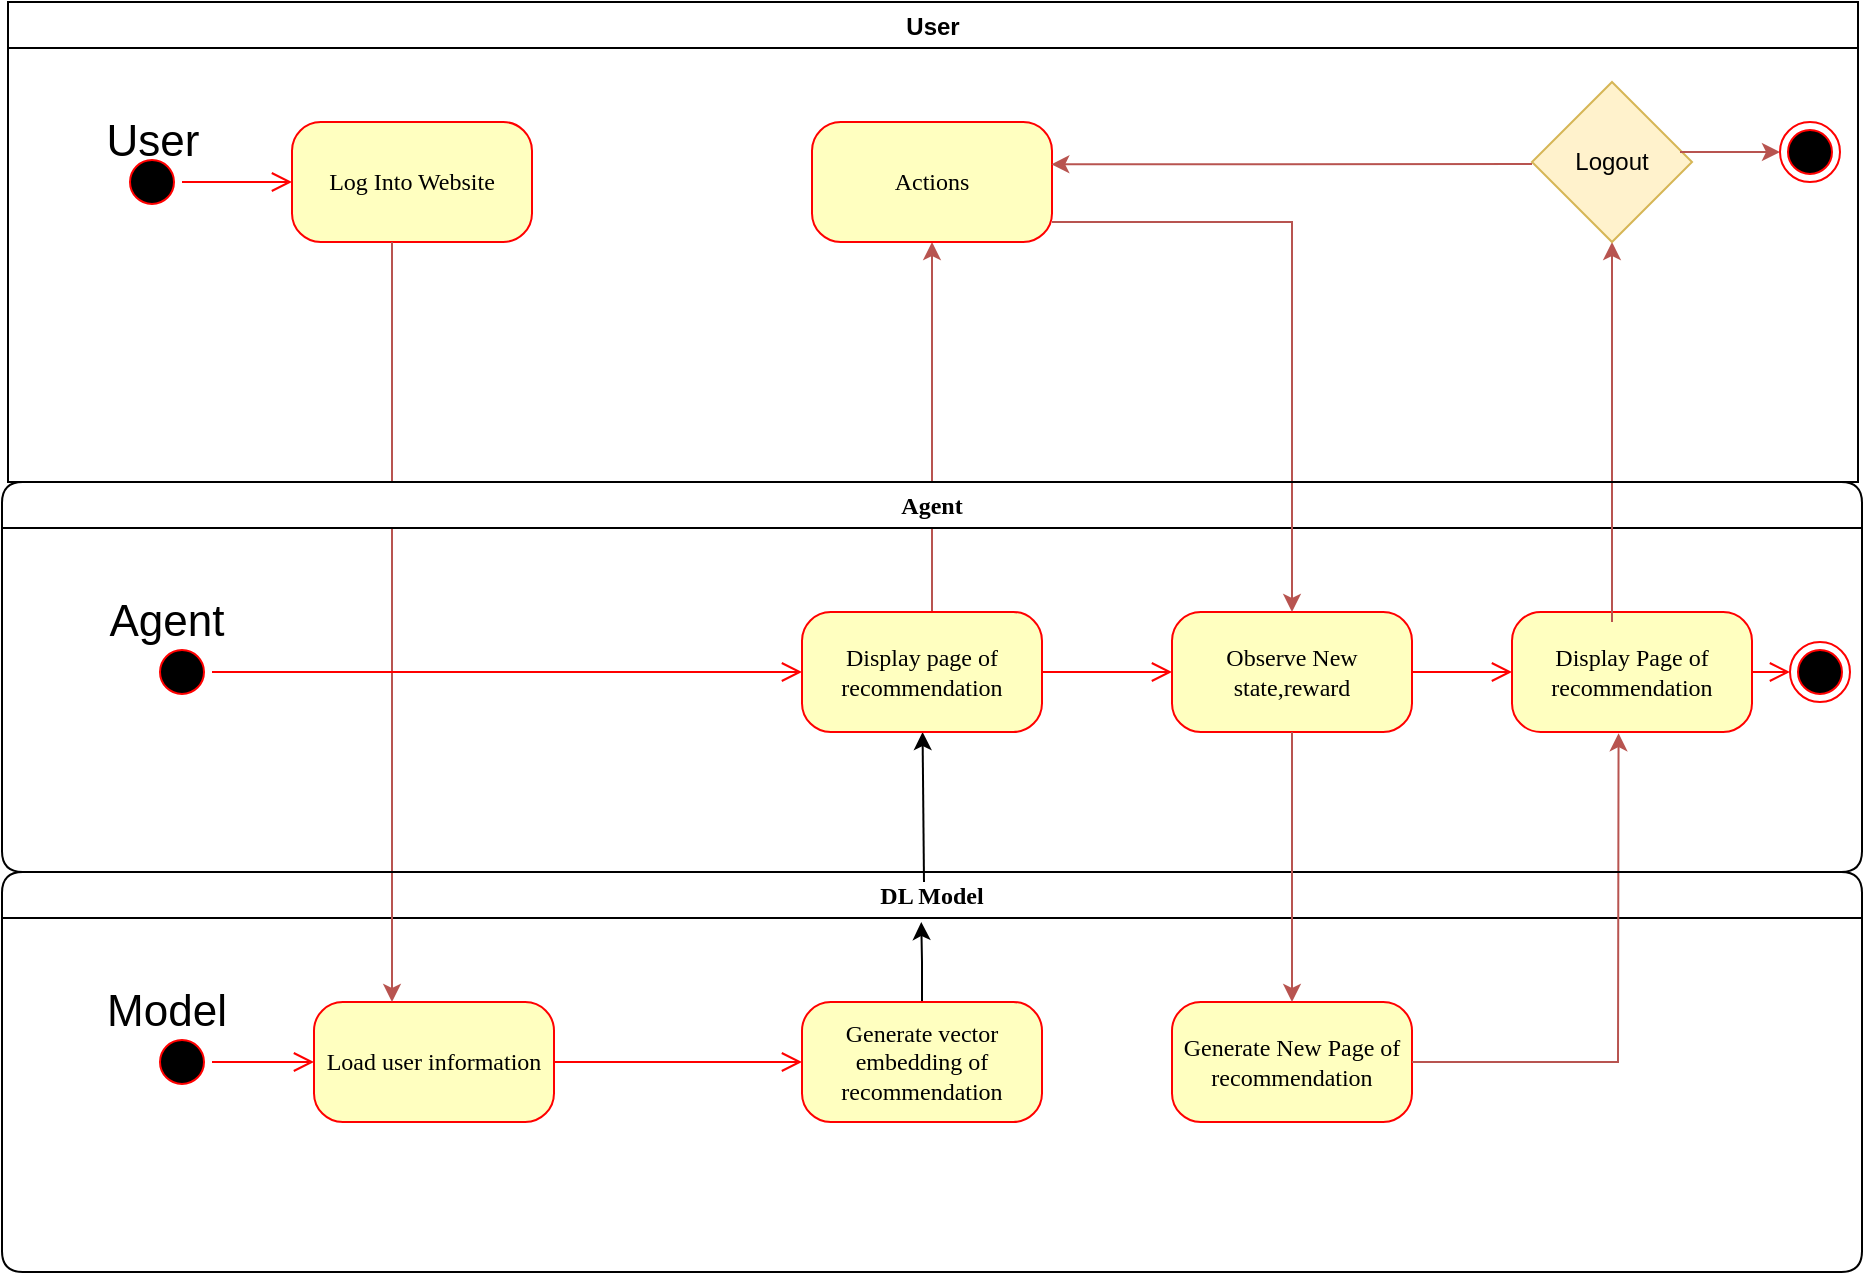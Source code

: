 <mxfile version="22.0.8" type="device">
  <diagram name="Page-1" id="58cdce13-f638-feb5-8d6f-7d28b1aa9fa0">
    <mxGraphModel dx="1750" dy="903" grid="1" gridSize="10" guides="1" tooltips="1" connect="1" arrows="1" fold="1" page="1" pageScale="1" pageWidth="1100" pageHeight="850" background="none" math="0" shadow="0">
      <root>
        <mxCell id="0" />
        <mxCell id="1" parent="0" />
        <mxCell id="382b91b5511bd0f7-1" value="" style="ellipse;html=1;shape=startState;fillColor=#000000;strokeColor=#ff0000;rounded=1;shadow=0;comic=0;labelBackgroundColor=none;fontFamily=Verdana;fontSize=12;fontColor=#000000;align=center;direction=south;" parent="1" vertex="1">
          <mxGeometry x="155" y="135" width="30" height="30" as="geometry" />
        </mxCell>
        <mxCell id="382b91b5511bd0f7-6" value="Log Into Website" style="rounded=1;whiteSpace=wrap;html=1;arcSize=24;fillColor=#ffffc0;strokeColor=#ff0000;shadow=0;comic=0;labelBackgroundColor=none;fontFamily=Verdana;fontSize=12;fontColor=#000000;align=center;" parent="1" vertex="1">
          <mxGeometry x="240" y="120" width="120" height="60" as="geometry" />
        </mxCell>
        <mxCell id="C6AJvxLIcbOSVRYiYPbj-8" style="edgeStyle=orthogonalEdgeStyle;rounded=0;orthogonalLoop=1;jettySize=auto;html=1;exitX=0.5;exitY=0;exitDx=0;exitDy=0;entryX=0.5;entryY=1;entryDx=0;entryDy=0;fillColor=#f8cecc;strokeColor=#b85450;" edge="1" parent="1">
          <mxGeometry relative="1" as="geometry">
            <mxPoint x="560" y="400" as="sourcePoint" />
            <mxPoint x="560" y="180" as="targetPoint" />
          </mxGeometry>
        </mxCell>
        <mxCell id="2a3bc250acf0617d-7" value="DL Model" style="swimlane;whiteSpace=wrap;html=1;rounded=1;shadow=0;comic=0;labelBackgroundColor=none;strokeWidth=1;fontFamily=Verdana;fontSize=12;align=center;" parent="1" vertex="1">
          <mxGeometry x="95" y="495" width="930" height="200" as="geometry" />
        </mxCell>
        <mxCell id="3cde6dad864a17aa-10" style="edgeStyle=elbowEdgeStyle;html=1;labelBackgroundColor=none;endArrow=open;endSize=8;strokeColor=#ff0000;fontFamily=Verdana;fontSize=12;align=left;" parent="2a3bc250acf0617d-7" source="382b91b5511bd0f7-8" target="3cde6dad864a17aa-1" edge="1">
          <mxGeometry relative="1" as="geometry" />
        </mxCell>
        <mxCell id="382b91b5511bd0f7-8" value="Load user information" style="rounded=1;whiteSpace=wrap;html=1;arcSize=24;fillColor=#ffffc0;strokeColor=#ff0000;shadow=0;comic=0;labelBackgroundColor=none;fontFamily=Verdana;fontSize=12;fontColor=#000000;align=center;" parent="2a3bc250acf0617d-7" vertex="1">
          <mxGeometry x="156" y="65" width="120" height="60" as="geometry" />
        </mxCell>
        <mxCell id="3cde6dad864a17aa-9" style="edgeStyle=elbowEdgeStyle;html=1;labelBackgroundColor=none;endArrow=open;endSize=8;strokeColor=#ff0000;fontFamily=Verdana;fontSize=12;align=left;" parent="2a3bc250acf0617d-7" source="2a3bc250acf0617d-3" target="382b91b5511bd0f7-8" edge="1">
          <mxGeometry relative="1" as="geometry" />
        </mxCell>
        <mxCell id="2a3bc250acf0617d-3" value="" style="ellipse;html=1;shape=startState;fillColor=#000000;strokeColor=#ff0000;rounded=1;shadow=0;comic=0;labelBackgroundColor=none;fontFamily=Verdana;fontSize=12;fontColor=#000000;align=center;direction=south;" parent="2a3bc250acf0617d-7" vertex="1">
          <mxGeometry x="75" y="80" width="30" height="30" as="geometry" />
        </mxCell>
        <mxCell id="C6AJvxLIcbOSVRYiYPbj-4" style="edgeStyle=orthogonalEdgeStyle;rounded=0;orthogonalLoop=1;jettySize=auto;html=1;exitX=0.5;exitY=0;exitDx=0;exitDy=0;" edge="1" parent="2a3bc250acf0617d-7" source="3cde6dad864a17aa-1">
          <mxGeometry relative="1" as="geometry">
            <mxPoint x="459.636" y="25" as="targetPoint" />
          </mxGeometry>
        </mxCell>
        <mxCell id="3cde6dad864a17aa-1" value="Generate vector embedding of recommendation" style="rounded=1;whiteSpace=wrap;html=1;arcSize=24;fillColor=#ffffc0;strokeColor=#ff0000;shadow=0;comic=0;labelBackgroundColor=none;fontFamily=Verdana;fontSize=12;fontColor=#000000;align=center;" parent="2a3bc250acf0617d-7" vertex="1">
          <mxGeometry x="400" y="65" width="120" height="60" as="geometry" />
        </mxCell>
        <mxCell id="3cde6dad864a17aa-2" value="Generate New Page of recommendation" style="rounded=1;whiteSpace=wrap;html=1;arcSize=24;fillColor=#ffffc0;strokeColor=#ff0000;shadow=0;comic=0;labelBackgroundColor=none;fontFamily=Verdana;fontSize=12;fontColor=#000000;align=center;" parent="2a3bc250acf0617d-7" vertex="1">
          <mxGeometry x="585" y="65" width="120" height="60" as="geometry" />
        </mxCell>
        <mxCell id="C6AJvxLIcbOSVRYiYPbj-2" value="Model" style="text;html=1;strokeColor=none;fillColor=none;align=center;verticalAlign=middle;whiteSpace=wrap;rounded=0;fontSize=22;" vertex="1" parent="2a3bc250acf0617d-7">
          <mxGeometry x="25" y="35" width="115" height="70" as="geometry" />
        </mxCell>
        <mxCell id="C6AJvxLIcbOSVRYiYPbj-43" value="" style="endArrow=classic;html=1;rounded=0;entryX=0.444;entryY=1.01;entryDx=0;entryDy=0;entryPerimeter=0;fillColor=#f8cecc;strokeColor=#b85450;" edge="1" parent="2a3bc250acf0617d-7" target="C6AJvxLIcbOSVRYiYPbj-39">
          <mxGeometry width="50" height="50" relative="1" as="geometry">
            <mxPoint x="705" y="95" as="sourcePoint" />
            <mxPoint x="755" y="45" as="targetPoint" />
            <Array as="points">
              <mxPoint x="808" y="95" />
            </Array>
          </mxGeometry>
        </mxCell>
        <mxCell id="2a3bc250acf0617d-9" style="edgeStyle=orthogonalEdgeStyle;html=1;labelBackgroundColor=none;endArrow=open;endSize=8;strokeColor=#ff0000;fontFamily=Verdana;fontSize=12;align=left;" parent="1" source="382b91b5511bd0f7-1" target="382b91b5511bd0f7-6" edge="1">
          <mxGeometry relative="1" as="geometry" />
        </mxCell>
        <mxCell id="C6AJvxLIcbOSVRYiYPbj-1" value="User" style="text;html=1;strokeColor=none;fillColor=none;align=center;verticalAlign=middle;whiteSpace=wrap;rounded=0;fontSize=22;" vertex="1" parent="1">
          <mxGeometry x="112.5" y="95" width="115" height="70" as="geometry" />
        </mxCell>
        <mxCell id="C6AJvxLIcbOSVRYiYPbj-3" value="" style="endArrow=classic;html=1;rounded=0;fillColor=#f8cecc;strokeColor=#b85450;" edge="1" parent="1">
          <mxGeometry width="50" height="50" relative="1" as="geometry">
            <mxPoint x="290" y="180" as="sourcePoint" />
            <mxPoint x="290" y="560" as="targetPoint" />
          </mxGeometry>
        </mxCell>
        <mxCell id="C6AJvxLIcbOSVRYiYPbj-7" value="" style="endArrow=classic;html=1;rounded=0;" edge="1" parent="1" target="C6AJvxLIcbOSVRYiYPbj-17">
          <mxGeometry width="50" height="50" relative="1" as="geometry">
            <mxPoint x="556" y="500" as="sourcePoint" />
            <mxPoint x="556.0" y="460" as="targetPoint" />
          </mxGeometry>
        </mxCell>
        <mxCell id="C6AJvxLIcbOSVRYiYPbj-9" value="Agent" style="swimlane;whiteSpace=wrap;html=1;rounded=1;shadow=0;comic=0;labelBackgroundColor=none;strokeWidth=1;fontFamily=Verdana;fontSize=12;align=center;" vertex="1" parent="1">
          <mxGeometry x="95" y="300" width="930" height="195" as="geometry" />
        </mxCell>
        <mxCell id="C6AJvxLIcbOSVRYiYPbj-12" value="" style="ellipse;html=1;shape=endState;fillColor=#000000;strokeColor=#ff0000;rounded=1;shadow=0;comic=0;labelBackgroundColor=none;fontFamily=Verdana;fontSize=12;fontColor=#000000;align=center;" vertex="1" parent="C6AJvxLIcbOSVRYiYPbj-9">
          <mxGeometry x="894" y="80" width="30" height="30" as="geometry" />
        </mxCell>
        <mxCell id="C6AJvxLIcbOSVRYiYPbj-13" style="edgeStyle=elbowEdgeStyle;html=1;labelBackgroundColor=none;endArrow=open;endSize=8;strokeColor=#ff0000;fontFamily=Verdana;fontSize=12;align=left;entryX=0;entryY=0.5;entryDx=0;entryDy=0;" edge="1" parent="C6AJvxLIcbOSVRYiYPbj-9" source="C6AJvxLIcbOSVRYiYPbj-14" target="C6AJvxLIcbOSVRYiYPbj-17">
          <mxGeometry relative="1" as="geometry">
            <mxPoint x="215" y="95" as="targetPoint" />
          </mxGeometry>
        </mxCell>
        <mxCell id="C6AJvxLIcbOSVRYiYPbj-14" value="" style="ellipse;html=1;shape=startState;fillColor=#000000;strokeColor=#ff0000;rounded=1;shadow=0;comic=0;labelBackgroundColor=none;fontFamily=Verdana;fontSize=12;fontColor=#000000;align=center;direction=south;" vertex="1" parent="C6AJvxLIcbOSVRYiYPbj-9">
          <mxGeometry x="75" y="80" width="30" height="30" as="geometry" />
        </mxCell>
        <mxCell id="C6AJvxLIcbOSVRYiYPbj-15" style="edgeStyle=elbowEdgeStyle;html=1;labelBackgroundColor=none;endArrow=open;endSize=8;strokeColor=#ff0000;fontFamily=Verdana;fontSize=12;align=left;" edge="1" parent="C6AJvxLIcbOSVRYiYPbj-9" source="C6AJvxLIcbOSVRYiYPbj-17" target="C6AJvxLIcbOSVRYiYPbj-19">
          <mxGeometry relative="1" as="geometry" />
        </mxCell>
        <mxCell id="C6AJvxLIcbOSVRYiYPbj-17" value="Display page of recommendation" style="rounded=1;whiteSpace=wrap;html=1;arcSize=24;fillColor=#ffffc0;strokeColor=#ff0000;shadow=0;comic=0;labelBackgroundColor=none;fontFamily=Verdana;fontSize=12;fontColor=#000000;align=center;" vertex="1" parent="C6AJvxLIcbOSVRYiYPbj-9">
          <mxGeometry x="400" y="65" width="120" height="60" as="geometry" />
        </mxCell>
        <mxCell id="C6AJvxLIcbOSVRYiYPbj-18" style="edgeStyle=elbowEdgeStyle;html=1;labelBackgroundColor=none;endArrow=open;endSize=8;strokeColor=#ff0000;fontFamily=Verdana;fontSize=12;align=left;" edge="1" parent="C6AJvxLIcbOSVRYiYPbj-9" source="C6AJvxLIcbOSVRYiYPbj-39" target="C6AJvxLIcbOSVRYiYPbj-12">
          <mxGeometry relative="1" as="geometry" />
        </mxCell>
        <mxCell id="C6AJvxLIcbOSVRYiYPbj-19" value="Observe New state,reward" style="rounded=1;whiteSpace=wrap;html=1;arcSize=24;fillColor=#ffffc0;strokeColor=#ff0000;shadow=0;comic=0;labelBackgroundColor=none;fontFamily=Verdana;fontSize=12;fontColor=#000000;align=center;" vertex="1" parent="C6AJvxLIcbOSVRYiYPbj-9">
          <mxGeometry x="585" y="65" width="120" height="60" as="geometry" />
        </mxCell>
        <mxCell id="C6AJvxLIcbOSVRYiYPbj-20" value="Agent" style="text;html=1;strokeColor=none;fillColor=none;align=center;verticalAlign=middle;whiteSpace=wrap;rounded=0;fontSize=22;" vertex="1" parent="C6AJvxLIcbOSVRYiYPbj-9">
          <mxGeometry x="25" y="35" width="115" height="70" as="geometry" />
        </mxCell>
        <mxCell id="C6AJvxLIcbOSVRYiYPbj-35" value="" style="endArrow=classic;html=1;rounded=0;fillColor=#f8cecc;strokeColor=#b85450;" edge="1" parent="C6AJvxLIcbOSVRYiYPbj-9" target="3cde6dad864a17aa-2">
          <mxGeometry width="50" height="50" relative="1" as="geometry">
            <mxPoint x="645" y="125" as="sourcePoint" />
            <mxPoint x="695" y="75" as="targetPoint" />
          </mxGeometry>
        </mxCell>
        <mxCell id="C6AJvxLIcbOSVRYiYPbj-39" value="Display Page of recommendation" style="rounded=1;whiteSpace=wrap;html=1;arcSize=24;fillColor=#ffffc0;strokeColor=#ff0000;shadow=0;comic=0;labelBackgroundColor=none;fontFamily=Verdana;fontSize=12;fontColor=#000000;align=center;" vertex="1" parent="C6AJvxLIcbOSVRYiYPbj-9">
          <mxGeometry x="755" y="65" width="120" height="60" as="geometry" />
        </mxCell>
        <mxCell id="C6AJvxLIcbOSVRYiYPbj-40" value="" style="edgeStyle=elbowEdgeStyle;html=1;labelBackgroundColor=none;endArrow=open;endSize=8;strokeColor=#ff0000;fontFamily=Verdana;fontSize=12;align=left;" edge="1" parent="C6AJvxLIcbOSVRYiYPbj-9" source="C6AJvxLIcbOSVRYiYPbj-19" target="C6AJvxLIcbOSVRYiYPbj-39">
          <mxGeometry relative="1" as="geometry">
            <mxPoint x="800" y="395" as="sourcePoint" />
            <mxPoint x="989" y="395" as="targetPoint" />
          </mxGeometry>
        </mxCell>
        <mxCell id="C6AJvxLIcbOSVRYiYPbj-52" value="" style="endArrow=classic;html=1;rounded=0;fillColor=#f8cecc;strokeColor=#b85450;" edge="1" parent="C6AJvxLIcbOSVRYiYPbj-9" target="C6AJvxLIcbOSVRYiYPbj-44">
          <mxGeometry width="50" height="50" relative="1" as="geometry">
            <mxPoint x="805" y="70" as="sourcePoint" />
            <mxPoint x="805" y="-110" as="targetPoint" />
          </mxGeometry>
        </mxCell>
        <mxCell id="C6AJvxLIcbOSVRYiYPbj-26" value="Actions" style="rounded=1;whiteSpace=wrap;html=1;arcSize=24;fillColor=#ffffc0;strokeColor=#ff0000;shadow=0;comic=0;labelBackgroundColor=none;fontFamily=Verdana;fontSize=12;fontColor=#000000;align=center;" vertex="1" parent="1">
          <mxGeometry x="500" y="120" width="120" height="60" as="geometry" />
        </mxCell>
        <mxCell id="C6AJvxLIcbOSVRYiYPbj-28" value="" style="ellipse;html=1;shape=endState;fillColor=#000000;strokeColor=#ff0000;rounded=1;shadow=0;comic=0;labelBackgroundColor=none;fontFamily=Verdana;fontSize=12;fontColor=#000000;align=center;" vertex="1" parent="1">
          <mxGeometry x="984" y="120" width="30" height="30" as="geometry" />
        </mxCell>
        <mxCell id="C6AJvxLIcbOSVRYiYPbj-44" value="Logout" style="rhombus;whiteSpace=wrap;html=1;fillColor=#fff2cc;strokeColor=#d6b656;" vertex="1" parent="1">
          <mxGeometry x="860" y="100" width="80" height="80" as="geometry" />
        </mxCell>
        <mxCell id="C6AJvxLIcbOSVRYiYPbj-48" value="" style="endArrow=classic;html=1;rounded=0;fillColor=#f8cecc;strokeColor=#b85450;" edge="1" parent="1" target="C6AJvxLIcbOSVRYiYPbj-19">
          <mxGeometry width="50" height="50" relative="1" as="geometry">
            <mxPoint x="620" y="170" as="sourcePoint" />
            <mxPoint x="670" y="120" as="targetPoint" />
            <Array as="points">
              <mxPoint x="740" y="170" />
            </Array>
          </mxGeometry>
        </mxCell>
        <mxCell id="C6AJvxLIcbOSVRYiYPbj-49" value="" style="endArrow=classic;html=1;rounded=0;entryX=0.997;entryY=0.353;entryDx=0;entryDy=0;entryPerimeter=0;fillColor=#f8cecc;strokeColor=#b85450;" edge="1" parent="1" target="C6AJvxLIcbOSVRYiYPbj-26">
          <mxGeometry width="50" height="50" relative="1" as="geometry">
            <mxPoint x="860" y="141" as="sourcePoint" />
            <mxPoint x="930" y="90" as="targetPoint" />
          </mxGeometry>
        </mxCell>
        <mxCell id="C6AJvxLIcbOSVRYiYPbj-51" value="" style="endArrow=classic;html=1;rounded=0;fillColor=#f8cecc;strokeColor=#b85450;" edge="1" parent="1">
          <mxGeometry width="50" height="50" relative="1" as="geometry">
            <mxPoint x="934" y="135" as="sourcePoint" />
            <mxPoint x="984" y="135" as="targetPoint" />
          </mxGeometry>
        </mxCell>
        <mxCell id="C6AJvxLIcbOSVRYiYPbj-66" value="User" style="swimlane;" vertex="1" parent="1">
          <mxGeometry x="98" y="60" width="925" height="240" as="geometry" />
        </mxCell>
      </root>
    </mxGraphModel>
  </diagram>
</mxfile>

